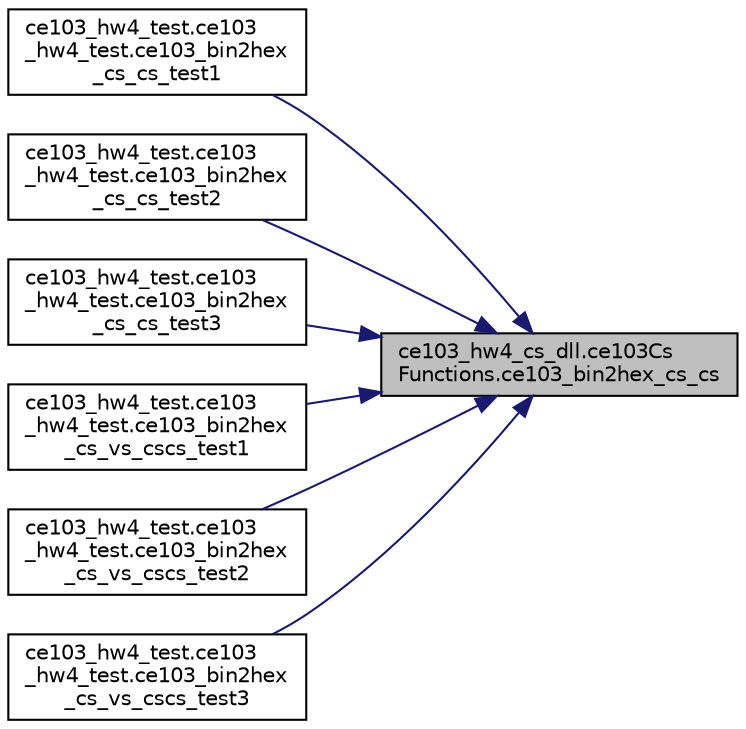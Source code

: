 digraph "ce103_hw4_cs_dll.ce103CsFunctions.ce103_bin2hex_cs_cs"
{
 // INTERACTIVE_SVG=YES
 // LATEX_PDF_SIZE
  edge [fontname="Helvetica",fontsize="10",labelfontname="Helvetica",labelfontsize="10"];
  node [fontname="Helvetica",fontsize="10",shape=record];
  rankdir="RL";
  Node1 [label="ce103_hw4_cs_dll.ce103Cs\lFunctions.ce103_bin2hex_cs_cs",height=0.2,width=0.4,color="black", fillcolor="grey75", style="filled", fontcolor="black",tooltip=" "];
  Node1 -> Node2 [dir="back",color="midnightblue",fontsize="10",style="solid"];
  Node2 [label="ce103_hw4_test.ce103\l_hw4_test.ce103_bin2hex\l_cs_cs_test1",height=0.2,width=0.4,color="black", fillcolor="white", style="filled",URL="$d4/d63/a00082.html#ab3d22ce3363de264bebc244ef34180e5",tooltip=" "];
  Node1 -> Node3 [dir="back",color="midnightblue",fontsize="10",style="solid"];
  Node3 [label="ce103_hw4_test.ce103\l_hw4_test.ce103_bin2hex\l_cs_cs_test2",height=0.2,width=0.4,color="black", fillcolor="white", style="filled",URL="$d4/d63/a00082.html#aec9e6ed1d134b7219896caf964f540c4",tooltip=" "];
  Node1 -> Node4 [dir="back",color="midnightblue",fontsize="10",style="solid"];
  Node4 [label="ce103_hw4_test.ce103\l_hw4_test.ce103_bin2hex\l_cs_cs_test3",height=0.2,width=0.4,color="black", fillcolor="white", style="filled",URL="$d4/d63/a00082.html#acb9adbc27ef4b138bb9157b8dab6d4f1",tooltip=" "];
  Node1 -> Node5 [dir="back",color="midnightblue",fontsize="10",style="solid"];
  Node5 [label="ce103_hw4_test.ce103\l_hw4_test.ce103_bin2hex\l_cs_vs_cscs_test1",height=0.2,width=0.4,color="black", fillcolor="white", style="filled",URL="$d4/d63/a00082.html#a7dea7db48034d5407556bb65a162f75b",tooltip=" "];
  Node1 -> Node6 [dir="back",color="midnightblue",fontsize="10",style="solid"];
  Node6 [label="ce103_hw4_test.ce103\l_hw4_test.ce103_bin2hex\l_cs_vs_cscs_test2",height=0.2,width=0.4,color="black", fillcolor="white", style="filled",URL="$d4/d63/a00082.html#a67cc80b602287613a36e9a675bbe6e10",tooltip=" "];
  Node1 -> Node7 [dir="back",color="midnightblue",fontsize="10",style="solid"];
  Node7 [label="ce103_hw4_test.ce103\l_hw4_test.ce103_bin2hex\l_cs_vs_cscs_test3",height=0.2,width=0.4,color="black", fillcolor="white", style="filled",URL="$d4/d63/a00082.html#a2d7bf046f23b508affcc8da608f35896",tooltip=" "];
}
